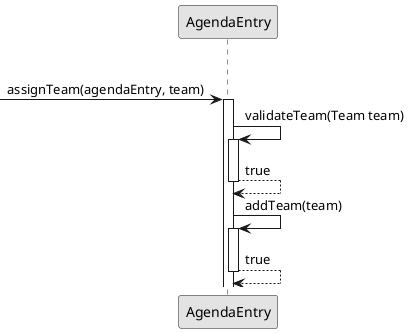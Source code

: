 @startuml
skinparam monochrome true
skinparam packageStyle rectangle
skinparam shadowing false



participant "AgendaEntry" as ENTRADA


    group Assign Team

            -> ENTRADA: assignTeam(agendaEntry, team)
                           activate ENTRADA

                               ENTRADA -> ENTRADA: validateTeam(Team team)
                                           activate ENTRADA

                                           ENTRADA --> ENTRADA: true
                                           deactivate ENTRADA

                               ENTRADA -> ENTRADA: addTeam(team)
                               activate ENTRADA
                               ENTRADA --> ENTRADA: true
                               deactivate ENTRADA



@enduml